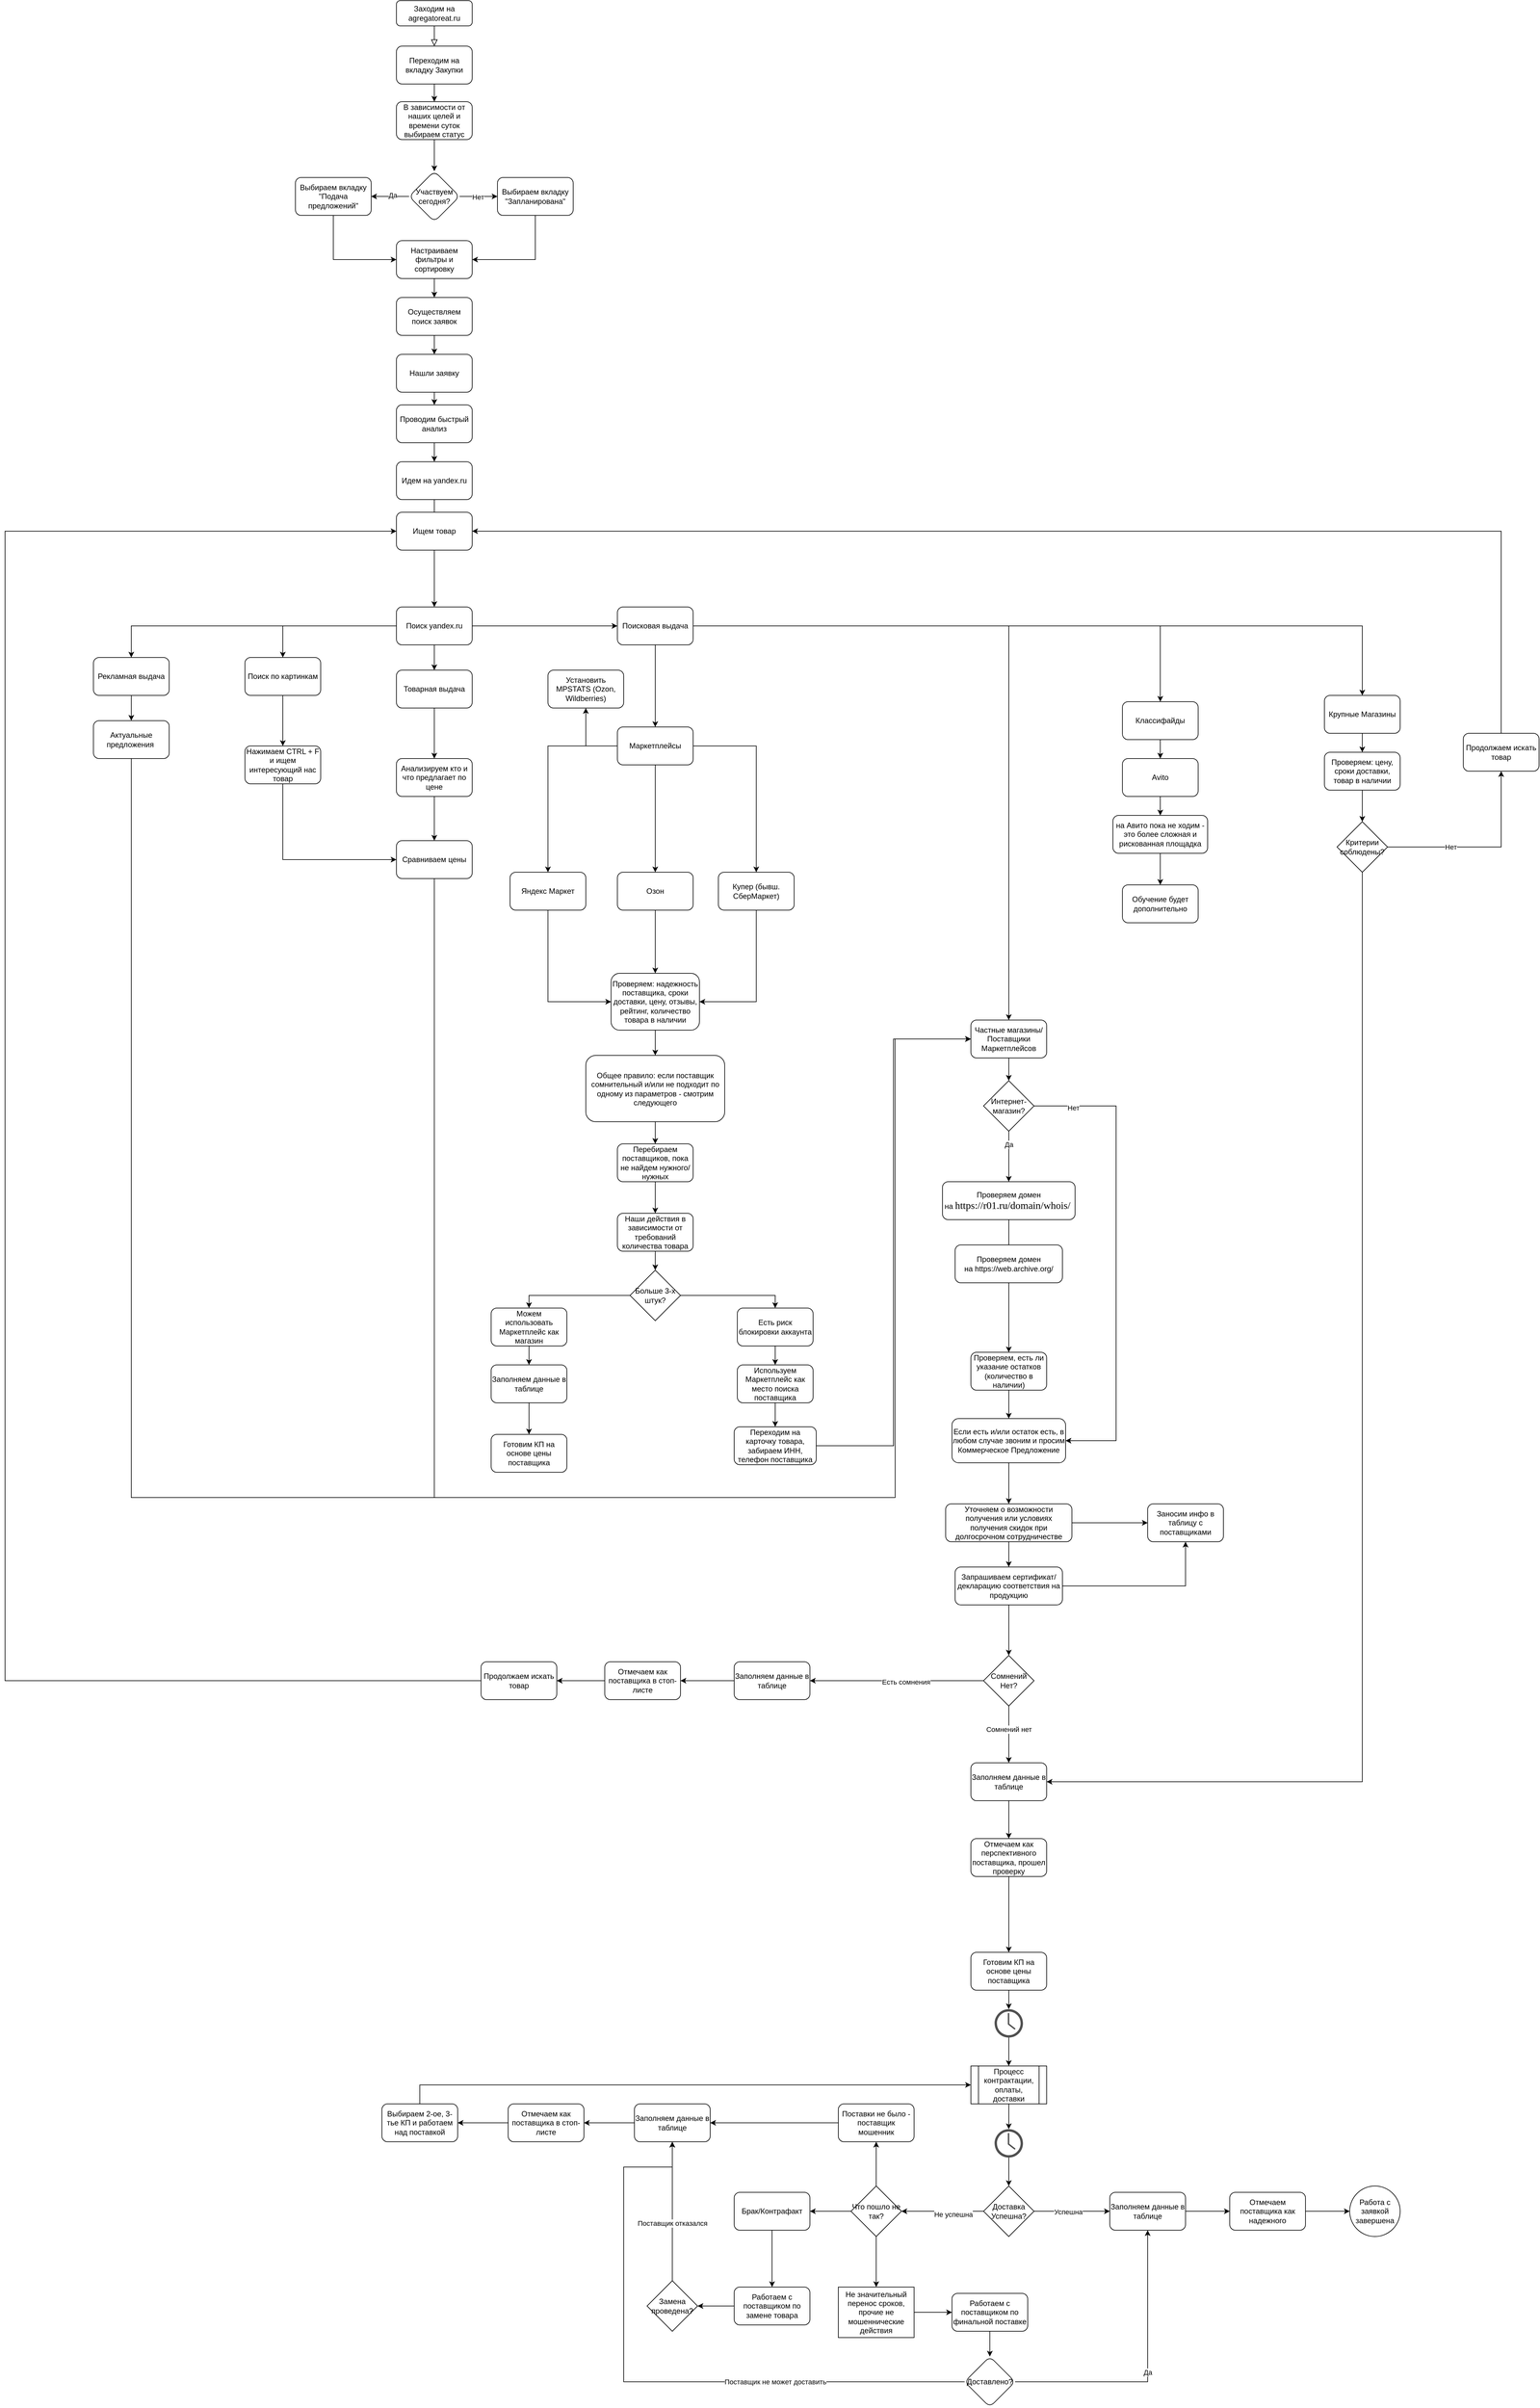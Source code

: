 <mxfile version="24.7.1" type="github">
  <diagram id="C5RBs43oDa-KdzZeNtuy" name="Page-1">
    <mxGraphModel dx="2739" dy="995" grid="1" gridSize="10" guides="1" tooltips="1" connect="1" arrows="1" fold="1" page="1" pageScale="1" pageWidth="827" pageHeight="1169" math="0" shadow="0">
      <root>
        <mxCell id="WIyWlLk6GJQsqaUBKTNV-0" />
        <mxCell id="WIyWlLk6GJQsqaUBKTNV-1" parent="WIyWlLk6GJQsqaUBKTNV-0" />
        <mxCell id="WIyWlLk6GJQsqaUBKTNV-2" value="" style="rounded=0;html=1;jettySize=auto;orthogonalLoop=1;fontSize=11;endArrow=block;endFill=0;endSize=8;strokeWidth=1;shadow=0;labelBackgroundColor=none;edgeStyle=orthogonalEdgeStyle;entryX=0.5;entryY=0;entryDx=0;entryDy=0;" parent="WIyWlLk6GJQsqaUBKTNV-1" source="WIyWlLk6GJQsqaUBKTNV-3" target="reIwMXs1i3LLJAU8mJ2P-0" edge="1">
          <mxGeometry relative="1" as="geometry" />
        </mxCell>
        <mxCell id="WIyWlLk6GJQsqaUBKTNV-3" value="Заходим на agregatoreat.ru" style="rounded=1;whiteSpace=wrap;html=1;fontSize=12;glass=0;strokeWidth=1;shadow=0;" parent="WIyWlLk6GJQsqaUBKTNV-1" vertex="1">
          <mxGeometry x="160" y="80" width="120" height="40" as="geometry" />
        </mxCell>
        <mxCell id="reIwMXs1i3LLJAU8mJ2P-2" value="" style="edgeStyle=orthogonalEdgeStyle;rounded=0;orthogonalLoop=1;jettySize=auto;html=1;" parent="WIyWlLk6GJQsqaUBKTNV-1" source="reIwMXs1i3LLJAU8mJ2P-0" target="reIwMXs1i3LLJAU8mJ2P-1" edge="1">
          <mxGeometry relative="1" as="geometry" />
        </mxCell>
        <mxCell id="reIwMXs1i3LLJAU8mJ2P-0" value="Переходим на вкладку Закупки" style="rounded=1;whiteSpace=wrap;html=1;" parent="WIyWlLk6GJQsqaUBKTNV-1" vertex="1">
          <mxGeometry x="160" y="152" width="120" height="60" as="geometry" />
        </mxCell>
        <mxCell id="reIwMXs1i3LLJAU8mJ2P-4" value="" style="edgeStyle=orthogonalEdgeStyle;rounded=0;orthogonalLoop=1;jettySize=auto;html=1;" parent="WIyWlLk6GJQsqaUBKTNV-1" source="reIwMXs1i3LLJAU8mJ2P-1" target="reIwMXs1i3LLJAU8mJ2P-3" edge="1">
          <mxGeometry relative="1" as="geometry" />
        </mxCell>
        <mxCell id="reIwMXs1i3LLJAU8mJ2P-1" value="В зависимости от наших целей и времени суток выбираем статус" style="whiteSpace=wrap;html=1;rounded=1;" parent="WIyWlLk6GJQsqaUBKTNV-1" vertex="1">
          <mxGeometry x="160" y="240" width="120" height="60" as="geometry" />
        </mxCell>
        <mxCell id="reIwMXs1i3LLJAU8mJ2P-6" value="" style="edgeStyle=orthogonalEdgeStyle;rounded=0;orthogonalLoop=1;jettySize=auto;html=1;" parent="WIyWlLk6GJQsqaUBKTNV-1" source="reIwMXs1i3LLJAU8mJ2P-3" target="reIwMXs1i3LLJAU8mJ2P-5" edge="1">
          <mxGeometry relative="1" as="geometry" />
        </mxCell>
        <mxCell id="reIwMXs1i3LLJAU8mJ2P-7" value="Да" style="edgeLabel;html=1;align=center;verticalAlign=middle;resizable=0;points=[];" parent="reIwMXs1i3LLJAU8mJ2P-6" vertex="1" connectable="0">
          <mxGeometry x="-0.133" y="-2" relative="1" as="geometry">
            <mxPoint as="offset" />
          </mxGeometry>
        </mxCell>
        <mxCell id="reIwMXs1i3LLJAU8mJ2P-9" value="" style="edgeStyle=orthogonalEdgeStyle;rounded=0;orthogonalLoop=1;jettySize=auto;html=1;" parent="WIyWlLk6GJQsqaUBKTNV-1" source="reIwMXs1i3LLJAU8mJ2P-3" target="reIwMXs1i3LLJAU8mJ2P-8" edge="1">
          <mxGeometry relative="1" as="geometry" />
        </mxCell>
        <mxCell id="reIwMXs1i3LLJAU8mJ2P-10" value="Нет" style="edgeLabel;html=1;align=center;verticalAlign=middle;resizable=0;points=[];" parent="reIwMXs1i3LLJAU8mJ2P-9" vertex="1" connectable="0">
          <mxGeometry x="-0.033" y="-1" relative="1" as="geometry">
            <mxPoint as="offset" />
          </mxGeometry>
        </mxCell>
        <mxCell id="reIwMXs1i3LLJAU8mJ2P-3" value="Участвуем сегодня?" style="rhombus;whiteSpace=wrap;html=1;rounded=1;" parent="WIyWlLk6GJQsqaUBKTNV-1" vertex="1">
          <mxGeometry x="180" y="350" width="80" height="80" as="geometry" />
        </mxCell>
        <mxCell id="reIwMXs1i3LLJAU8mJ2P-12" value="" style="edgeStyle=orthogonalEdgeStyle;rounded=0;orthogonalLoop=1;jettySize=auto;html=1;entryX=0;entryY=0.5;entryDx=0;entryDy=0;exitX=0.5;exitY=1;exitDx=0;exitDy=0;" parent="WIyWlLk6GJQsqaUBKTNV-1" source="reIwMXs1i3LLJAU8mJ2P-5" target="reIwMXs1i3LLJAU8mJ2P-11" edge="1">
          <mxGeometry relative="1" as="geometry" />
        </mxCell>
        <mxCell id="reIwMXs1i3LLJAU8mJ2P-5" value="Выбираем вкладку &quot;Подача предложений&quot;" style="whiteSpace=wrap;html=1;rounded=1;" parent="WIyWlLk6GJQsqaUBKTNV-1" vertex="1">
          <mxGeometry y="360" width="120" height="60" as="geometry" />
        </mxCell>
        <mxCell id="reIwMXs1i3LLJAU8mJ2P-13" style="edgeStyle=orthogonalEdgeStyle;rounded=0;orthogonalLoop=1;jettySize=auto;html=1;entryX=1;entryY=0.5;entryDx=0;entryDy=0;exitX=0.5;exitY=1;exitDx=0;exitDy=0;" parent="WIyWlLk6GJQsqaUBKTNV-1" source="reIwMXs1i3LLJAU8mJ2P-8" target="reIwMXs1i3LLJAU8mJ2P-11" edge="1">
          <mxGeometry relative="1" as="geometry" />
        </mxCell>
        <mxCell id="reIwMXs1i3LLJAU8mJ2P-8" value="Выбираем вкладку &quot;Запланирована&quot;" style="whiteSpace=wrap;html=1;rounded=1;" parent="WIyWlLk6GJQsqaUBKTNV-1" vertex="1">
          <mxGeometry x="320" y="360" width="120" height="60" as="geometry" />
        </mxCell>
        <mxCell id="reIwMXs1i3LLJAU8mJ2P-15" value="" style="edgeStyle=orthogonalEdgeStyle;rounded=0;orthogonalLoop=1;jettySize=auto;html=1;" parent="WIyWlLk6GJQsqaUBKTNV-1" source="reIwMXs1i3LLJAU8mJ2P-11" target="reIwMXs1i3LLJAU8mJ2P-14" edge="1">
          <mxGeometry relative="1" as="geometry" />
        </mxCell>
        <mxCell id="reIwMXs1i3LLJAU8mJ2P-11" value="Настраиваем фильтры и сортировку" style="whiteSpace=wrap;html=1;rounded=1;" parent="WIyWlLk6GJQsqaUBKTNV-1" vertex="1">
          <mxGeometry x="160" y="460" width="120" height="60" as="geometry" />
        </mxCell>
        <mxCell id="reIwMXs1i3LLJAU8mJ2P-17" value="" style="edgeStyle=orthogonalEdgeStyle;rounded=0;orthogonalLoop=1;jettySize=auto;html=1;" parent="WIyWlLk6GJQsqaUBKTNV-1" source="reIwMXs1i3LLJAU8mJ2P-14" target="reIwMXs1i3LLJAU8mJ2P-16" edge="1">
          <mxGeometry relative="1" as="geometry" />
        </mxCell>
        <mxCell id="reIwMXs1i3LLJAU8mJ2P-14" value="Осуществляем поиск заявок" style="whiteSpace=wrap;html=1;rounded=1;" parent="WIyWlLk6GJQsqaUBKTNV-1" vertex="1">
          <mxGeometry x="160" y="550" width="120" height="60" as="geometry" />
        </mxCell>
        <mxCell id="reIwMXs1i3LLJAU8mJ2P-19" value="" style="edgeStyle=orthogonalEdgeStyle;rounded=0;orthogonalLoop=1;jettySize=auto;html=1;" parent="WIyWlLk6GJQsqaUBKTNV-1" source="reIwMXs1i3LLJAU8mJ2P-16" target="reIwMXs1i3LLJAU8mJ2P-18" edge="1">
          <mxGeometry relative="1" as="geometry" />
        </mxCell>
        <mxCell id="reIwMXs1i3LLJAU8mJ2P-16" value="Нашли заявку" style="whiteSpace=wrap;html=1;rounded=1;" parent="WIyWlLk6GJQsqaUBKTNV-1" vertex="1">
          <mxGeometry x="160" y="640" width="120" height="60" as="geometry" />
        </mxCell>
        <mxCell id="reIwMXs1i3LLJAU8mJ2P-21" value="" style="edgeStyle=orthogonalEdgeStyle;rounded=0;orthogonalLoop=1;jettySize=auto;html=1;" parent="WIyWlLk6GJQsqaUBKTNV-1" source="reIwMXs1i3LLJAU8mJ2P-34" target="reIwMXs1i3LLJAU8mJ2P-20" edge="1">
          <mxGeometry relative="1" as="geometry" />
        </mxCell>
        <mxCell id="reIwMXs1i3LLJAU8mJ2P-18" value="Проводим быстрый анализ" style="whiteSpace=wrap;html=1;rounded=1;" parent="WIyWlLk6GJQsqaUBKTNV-1" vertex="1">
          <mxGeometry x="160" y="720" width="120" height="60" as="geometry" />
        </mxCell>
        <mxCell id="reIwMXs1i3LLJAU8mJ2P-23" value="" style="edgeStyle=orthogonalEdgeStyle;rounded=0;orthogonalLoop=1;jettySize=auto;html=1;" parent="WIyWlLk6GJQsqaUBKTNV-1" source="reIwMXs1i3LLJAU8mJ2P-20" target="reIwMXs1i3LLJAU8mJ2P-22" edge="1">
          <mxGeometry relative="1" as="geometry" />
        </mxCell>
        <mxCell id="reIwMXs1i3LLJAU8mJ2P-25" value="" style="edgeStyle=orthogonalEdgeStyle;rounded=0;orthogonalLoop=1;jettySize=auto;html=1;" parent="WIyWlLk6GJQsqaUBKTNV-1" source="reIwMXs1i3LLJAU8mJ2P-20" target="reIwMXs1i3LLJAU8mJ2P-24" edge="1">
          <mxGeometry relative="1" as="geometry" />
        </mxCell>
        <mxCell id="reIwMXs1i3LLJAU8mJ2P-31" value="" style="edgeStyle=orthogonalEdgeStyle;rounded=0;orthogonalLoop=1;jettySize=auto;html=1;" parent="WIyWlLk6GJQsqaUBKTNV-1" source="reIwMXs1i3LLJAU8mJ2P-20" target="reIwMXs1i3LLJAU8mJ2P-30" edge="1">
          <mxGeometry relative="1" as="geometry" />
        </mxCell>
        <mxCell id="1kPbI1ZnsVa3C7Rc6pqd-4" value="" style="edgeStyle=orthogonalEdgeStyle;rounded=0;orthogonalLoop=1;jettySize=auto;html=1;" edge="1" parent="WIyWlLk6GJQsqaUBKTNV-1" source="reIwMXs1i3LLJAU8mJ2P-20" target="1kPbI1ZnsVa3C7Rc6pqd-3">
          <mxGeometry relative="1" as="geometry" />
        </mxCell>
        <mxCell id="reIwMXs1i3LLJAU8mJ2P-20" value="Поиск yandex.ru" style="whiteSpace=wrap;html=1;rounded=1;" parent="WIyWlLk6GJQsqaUBKTNV-1" vertex="1">
          <mxGeometry x="160" y="1040" width="120" height="60" as="geometry" />
        </mxCell>
        <mxCell id="reIwMXs1i3LLJAU8mJ2P-33" value="" style="edgeStyle=orthogonalEdgeStyle;rounded=0;orthogonalLoop=1;jettySize=auto;html=1;" parent="WIyWlLk6GJQsqaUBKTNV-1" source="reIwMXs1i3LLJAU8mJ2P-22" target="reIwMXs1i3LLJAU8mJ2P-32" edge="1">
          <mxGeometry relative="1" as="geometry" />
        </mxCell>
        <mxCell id="reIwMXs1i3LLJAU8mJ2P-22" value="Рекламная выдача" style="whiteSpace=wrap;html=1;rounded=1;" parent="WIyWlLk6GJQsqaUBKTNV-1" vertex="1">
          <mxGeometry x="-320" y="1120" width="120" height="60" as="geometry" />
        </mxCell>
        <mxCell id="reIwMXs1i3LLJAU8mJ2P-27" value="" style="edgeStyle=orthogonalEdgeStyle;rounded=0;orthogonalLoop=1;jettySize=auto;html=1;" parent="WIyWlLk6GJQsqaUBKTNV-1" source="reIwMXs1i3LLJAU8mJ2P-24" target="reIwMXs1i3LLJAU8mJ2P-26" edge="1">
          <mxGeometry relative="1" as="geometry" />
        </mxCell>
        <mxCell id="reIwMXs1i3LLJAU8mJ2P-29" value="" style="edgeStyle=orthogonalEdgeStyle;rounded=0;orthogonalLoop=1;jettySize=auto;html=1;" parent="WIyWlLk6GJQsqaUBKTNV-1" source="reIwMXs1i3LLJAU8mJ2P-24" target="reIwMXs1i3LLJAU8mJ2P-28" edge="1">
          <mxGeometry relative="1" as="geometry" />
        </mxCell>
        <mxCell id="reIwMXs1i3LLJAU8mJ2P-53" value="" style="edgeStyle=orthogonalEdgeStyle;rounded=0;orthogonalLoop=1;jettySize=auto;html=1;" parent="WIyWlLk6GJQsqaUBKTNV-1" source="reIwMXs1i3LLJAU8mJ2P-24" target="reIwMXs1i3LLJAU8mJ2P-52" edge="1">
          <mxGeometry relative="1" as="geometry" />
        </mxCell>
        <mxCell id="reIwMXs1i3LLJAU8mJ2P-65" value="" style="edgeStyle=orthogonalEdgeStyle;rounded=0;orthogonalLoop=1;jettySize=auto;html=1;" parent="WIyWlLk6GJQsqaUBKTNV-1" source="reIwMXs1i3LLJAU8mJ2P-24" target="reIwMXs1i3LLJAU8mJ2P-64" edge="1">
          <mxGeometry relative="1" as="geometry" />
        </mxCell>
        <mxCell id="reIwMXs1i3LLJAU8mJ2P-24" value="Поисковая выдача" style="whiteSpace=wrap;html=1;rounded=1;" parent="WIyWlLk6GJQsqaUBKTNV-1" vertex="1">
          <mxGeometry x="510" y="1040" width="120" height="60" as="geometry" />
        </mxCell>
        <mxCell id="reIwMXs1i3LLJAU8mJ2P-42" value="" style="edgeStyle=orthogonalEdgeStyle;rounded=0;orthogonalLoop=1;jettySize=auto;html=1;exitX=0;exitY=0.5;exitDx=0;exitDy=0;" parent="WIyWlLk6GJQsqaUBKTNV-1" source="reIwMXs1i3LLJAU8mJ2P-26" target="reIwMXs1i3LLJAU8mJ2P-40" edge="1">
          <mxGeometry relative="1" as="geometry" />
        </mxCell>
        <mxCell id="reIwMXs1i3LLJAU8mJ2P-47" value="" style="edgeStyle=orthogonalEdgeStyle;rounded=0;orthogonalLoop=1;jettySize=auto;html=1;entryX=0.5;entryY=0;entryDx=0;entryDy=0;" parent="WIyWlLk6GJQsqaUBKTNV-1" source="reIwMXs1i3LLJAU8mJ2P-26" target="reIwMXs1i3LLJAU8mJ2P-45" edge="1">
          <mxGeometry relative="1" as="geometry">
            <mxPoint x="430" y="1550" as="targetPoint" />
          </mxGeometry>
        </mxCell>
        <mxCell id="reIwMXs1i3LLJAU8mJ2P-49" value="" style="edgeStyle=orthogonalEdgeStyle;rounded=0;orthogonalLoop=1;jettySize=auto;html=1;" parent="WIyWlLk6GJQsqaUBKTNV-1" source="reIwMXs1i3LLJAU8mJ2P-26" target="reIwMXs1i3LLJAU8mJ2P-48" edge="1">
          <mxGeometry relative="1" as="geometry" />
        </mxCell>
        <mxCell id="reIwMXs1i3LLJAU8mJ2P-51" value="" style="edgeStyle=orthogonalEdgeStyle;rounded=0;orthogonalLoop=1;jettySize=auto;html=1;" parent="WIyWlLk6GJQsqaUBKTNV-1" source="reIwMXs1i3LLJAU8mJ2P-26" target="reIwMXs1i3LLJAU8mJ2P-50" edge="1">
          <mxGeometry relative="1" as="geometry" />
        </mxCell>
        <mxCell id="reIwMXs1i3LLJAU8mJ2P-26" value="Маркетплейсы" style="whiteSpace=wrap;html=1;rounded=1;" parent="WIyWlLk6GJQsqaUBKTNV-1" vertex="1">
          <mxGeometry x="510" y="1230" width="120" height="60" as="geometry" />
        </mxCell>
        <mxCell id="reIwMXs1i3LLJAU8mJ2P-44" value="" style="edgeStyle=orthogonalEdgeStyle;rounded=0;orthogonalLoop=1;jettySize=auto;html=1;" parent="WIyWlLk6GJQsqaUBKTNV-1" source="1kPbI1ZnsVa3C7Rc6pqd-20" target="reIwMXs1i3LLJAU8mJ2P-43" edge="1">
          <mxGeometry relative="1" as="geometry" />
        </mxCell>
        <mxCell id="reIwMXs1i3LLJAU8mJ2P-28" value="Частные магазины/Поставщики Маркетплейсов" style="whiteSpace=wrap;html=1;rounded=1;" parent="WIyWlLk6GJQsqaUBKTNV-1" vertex="1">
          <mxGeometry x="1070" y="1694" width="120" height="60" as="geometry" />
        </mxCell>
        <mxCell id="reIwMXs1i3LLJAU8mJ2P-38" value="" style="edgeStyle=orthogonalEdgeStyle;rounded=0;orthogonalLoop=1;jettySize=auto;html=1;" parent="WIyWlLk6GJQsqaUBKTNV-1" source="reIwMXs1i3LLJAU8mJ2P-30" target="reIwMXs1i3LLJAU8mJ2P-37" edge="1">
          <mxGeometry relative="1" as="geometry" />
        </mxCell>
        <mxCell id="reIwMXs1i3LLJAU8mJ2P-30" value="Товарная выдача" style="whiteSpace=wrap;html=1;rounded=1;" parent="WIyWlLk6GJQsqaUBKTNV-1" vertex="1">
          <mxGeometry x="160" y="1140" width="120" height="60" as="geometry" />
        </mxCell>
        <mxCell id="1kPbI1ZnsVa3C7Rc6pqd-13" style="edgeStyle=orthogonalEdgeStyle;rounded=0;orthogonalLoop=1;jettySize=auto;html=1;entryX=0;entryY=0.5;entryDx=0;entryDy=0;exitX=0.5;exitY=1;exitDx=0;exitDy=0;" edge="1" parent="WIyWlLk6GJQsqaUBKTNV-1" source="reIwMXs1i3LLJAU8mJ2P-32" target="reIwMXs1i3LLJAU8mJ2P-28">
          <mxGeometry relative="1" as="geometry">
            <mxPoint x="-210" y="2380.0" as="targetPoint" />
            <Array as="points">
              <mxPoint x="-260" y="2450" />
              <mxPoint x="950" y="2450" />
              <mxPoint x="950" y="1724" />
            </Array>
          </mxGeometry>
        </mxCell>
        <mxCell id="reIwMXs1i3LLJAU8mJ2P-32" value="Актуальные предложения&amp;nbsp;" style="whiteSpace=wrap;html=1;rounded=1;" parent="WIyWlLk6GJQsqaUBKTNV-1" vertex="1">
          <mxGeometry x="-320" y="1220" width="120" height="60" as="geometry" />
        </mxCell>
        <mxCell id="reIwMXs1i3LLJAU8mJ2P-35" value="" style="edgeStyle=orthogonalEdgeStyle;rounded=0;orthogonalLoop=1;jettySize=auto;html=1;" parent="WIyWlLk6GJQsqaUBKTNV-1" source="reIwMXs1i3LLJAU8mJ2P-18" target="reIwMXs1i3LLJAU8mJ2P-34" edge="1">
          <mxGeometry relative="1" as="geometry">
            <mxPoint x="220" y="780" as="sourcePoint" />
            <mxPoint x="220" y="1040" as="targetPoint" />
          </mxGeometry>
        </mxCell>
        <mxCell id="reIwMXs1i3LLJAU8mJ2P-34" value="Идем на yandex.ru" style="rounded=1;whiteSpace=wrap;html=1;" parent="WIyWlLk6GJQsqaUBKTNV-1" vertex="1">
          <mxGeometry x="160" y="810" width="120" height="60" as="geometry" />
        </mxCell>
        <mxCell id="1kPbI1ZnsVa3C7Rc6pqd-5" style="edgeStyle=orthogonalEdgeStyle;rounded=0;orthogonalLoop=1;jettySize=auto;html=1;" edge="1" parent="WIyWlLk6GJQsqaUBKTNV-1" source="reIwMXs1i3LLJAU8mJ2P-37" target="reIwMXs1i3LLJAU8mJ2P-39">
          <mxGeometry relative="1" as="geometry" />
        </mxCell>
        <mxCell id="reIwMXs1i3LLJAU8mJ2P-37" value="Анализируем кто и что предлагает по цене" style="whiteSpace=wrap;html=1;rounded=1;" parent="WIyWlLk6GJQsqaUBKTNV-1" vertex="1">
          <mxGeometry x="160" y="1280" width="120" height="60" as="geometry" />
        </mxCell>
        <mxCell id="1kPbI1ZnsVa3C7Rc6pqd-33" style="edgeStyle=orthogonalEdgeStyle;rounded=0;orthogonalLoop=1;jettySize=auto;html=1;entryX=0;entryY=0.5;entryDx=0;entryDy=0;exitX=0.5;exitY=1;exitDx=0;exitDy=0;" edge="1" parent="WIyWlLk6GJQsqaUBKTNV-1" source="reIwMXs1i3LLJAU8mJ2P-39" target="reIwMXs1i3LLJAU8mJ2P-28">
          <mxGeometry relative="1" as="geometry">
            <Array as="points">
              <mxPoint x="220" y="2450" />
              <mxPoint x="950" y="2450" />
              <mxPoint x="950" y="1724" />
            </Array>
          </mxGeometry>
        </mxCell>
        <mxCell id="reIwMXs1i3LLJAU8mJ2P-39" value="Сравниваем цены" style="rounded=1;whiteSpace=wrap;html=1;" parent="WIyWlLk6GJQsqaUBKTNV-1" vertex="1">
          <mxGeometry x="160" y="1410" width="120" height="60" as="geometry" />
        </mxCell>
        <mxCell id="reIwMXs1i3LLJAU8mJ2P-40" value="Установить MPSTATS (Ozon, Wildberries)" style="rounded=1;whiteSpace=wrap;html=1;" parent="WIyWlLk6GJQsqaUBKTNV-1" vertex="1">
          <mxGeometry x="400" y="1140" width="120" height="60" as="geometry" />
        </mxCell>
        <mxCell id="reIwMXs1i3LLJAU8mJ2P-61" value="" style="edgeStyle=orthogonalEdgeStyle;rounded=0;orthogonalLoop=1;jettySize=auto;html=1;" parent="WIyWlLk6GJQsqaUBKTNV-1" source="reIwMXs1i3LLJAU8mJ2P-43" target="reIwMXs1i3LLJAU8mJ2P-60" edge="1">
          <mxGeometry relative="1" as="geometry" />
        </mxCell>
        <mxCell id="reIwMXs1i3LLJAU8mJ2P-43" value="Проверяем, есть ли указание остатков (количество в наличии)" style="whiteSpace=wrap;html=1;rounded=1;" parent="WIyWlLk6GJQsqaUBKTNV-1" vertex="1">
          <mxGeometry x="1070" y="2220" width="120" height="60" as="geometry" />
        </mxCell>
        <mxCell id="reIwMXs1i3LLJAU8mJ2P-55" style="edgeStyle=orthogonalEdgeStyle;rounded=0;orthogonalLoop=1;jettySize=auto;html=1;entryX=0;entryY=0.5;entryDx=0;entryDy=0;exitX=0.5;exitY=1;exitDx=0;exitDy=0;" parent="WIyWlLk6GJQsqaUBKTNV-1" source="reIwMXs1i3LLJAU8mJ2P-45" target="reIwMXs1i3LLJAU8mJ2P-54" edge="1">
          <mxGeometry relative="1" as="geometry" />
        </mxCell>
        <mxCell id="reIwMXs1i3LLJAU8mJ2P-45" value="Яндекс Маркет" style="whiteSpace=wrap;html=1;rounded=1;" parent="WIyWlLk6GJQsqaUBKTNV-1" vertex="1">
          <mxGeometry x="340" y="1460" width="120" height="60" as="geometry" />
        </mxCell>
        <mxCell id="reIwMXs1i3LLJAU8mJ2P-57" style="edgeStyle=orthogonalEdgeStyle;rounded=0;orthogonalLoop=1;jettySize=auto;html=1;entryX=1;entryY=0.5;entryDx=0;entryDy=0;exitX=0.5;exitY=1;exitDx=0;exitDy=0;" parent="WIyWlLk6GJQsqaUBKTNV-1" source="reIwMXs1i3LLJAU8mJ2P-48" target="reIwMXs1i3LLJAU8mJ2P-54" edge="1">
          <mxGeometry relative="1" as="geometry" />
        </mxCell>
        <mxCell id="reIwMXs1i3LLJAU8mJ2P-48" value="Купер (бывш. СберМаркет)" style="whiteSpace=wrap;html=1;rounded=1;" parent="WIyWlLk6GJQsqaUBKTNV-1" vertex="1">
          <mxGeometry x="670" y="1460" width="120" height="60" as="geometry" />
        </mxCell>
        <mxCell id="reIwMXs1i3LLJAU8mJ2P-56" style="edgeStyle=orthogonalEdgeStyle;rounded=0;orthogonalLoop=1;jettySize=auto;html=1;entryX=0.5;entryY=0;entryDx=0;entryDy=0;" parent="WIyWlLk6GJQsqaUBKTNV-1" source="reIwMXs1i3LLJAU8mJ2P-50" target="reIwMXs1i3LLJAU8mJ2P-54" edge="1">
          <mxGeometry relative="1" as="geometry" />
        </mxCell>
        <mxCell id="reIwMXs1i3LLJAU8mJ2P-50" value="Озон" style="whiteSpace=wrap;html=1;rounded=1;" parent="WIyWlLk6GJQsqaUBKTNV-1" vertex="1">
          <mxGeometry x="510" y="1460" width="120" height="60" as="geometry" />
        </mxCell>
        <mxCell id="reIwMXs1i3LLJAU8mJ2P-87" value="" style="edgeStyle=orthogonalEdgeStyle;rounded=0;orthogonalLoop=1;jettySize=auto;html=1;" parent="WIyWlLk6GJQsqaUBKTNV-1" source="reIwMXs1i3LLJAU8mJ2P-52" target="reIwMXs1i3LLJAU8mJ2P-86" edge="1">
          <mxGeometry relative="1" as="geometry" />
        </mxCell>
        <mxCell id="reIwMXs1i3LLJAU8mJ2P-52" value="Крупные Магазины" style="whiteSpace=wrap;html=1;rounded=1;" parent="WIyWlLk6GJQsqaUBKTNV-1" vertex="1">
          <mxGeometry x="1630" y="1180" width="120" height="60" as="geometry" />
        </mxCell>
        <mxCell id="reIwMXs1i3LLJAU8mJ2P-59" value="" style="edgeStyle=orthogonalEdgeStyle;rounded=0;orthogonalLoop=1;jettySize=auto;html=1;" parent="WIyWlLk6GJQsqaUBKTNV-1" source="reIwMXs1i3LLJAU8mJ2P-54" target="reIwMXs1i3LLJAU8mJ2P-58" edge="1">
          <mxGeometry relative="1" as="geometry" />
        </mxCell>
        <mxCell id="reIwMXs1i3LLJAU8mJ2P-54" value="Проверяем: надежность поставщика, сроки доставки, цену, отзывы, рейтинг, количество товара в наличии" style="rounded=1;whiteSpace=wrap;html=1;" parent="WIyWlLk6GJQsqaUBKTNV-1" vertex="1">
          <mxGeometry x="500" y="1620" width="140" height="90" as="geometry" />
        </mxCell>
        <mxCell id="reIwMXs1i3LLJAU8mJ2P-73" value="" style="edgeStyle=orthogonalEdgeStyle;rounded=0;orthogonalLoop=1;jettySize=auto;html=1;" parent="WIyWlLk6GJQsqaUBKTNV-1" source="1kPbI1ZnsVa3C7Rc6pqd-8" target="reIwMXs1i3LLJAU8mJ2P-72" edge="1">
          <mxGeometry relative="1" as="geometry" />
        </mxCell>
        <mxCell id="reIwMXs1i3LLJAU8mJ2P-58" value="Общее правило: если поставщик сомнительный и/или не подходит по одному из параметров - смотрим следующего" style="whiteSpace=wrap;html=1;rounded=1;" parent="WIyWlLk6GJQsqaUBKTNV-1" vertex="1">
          <mxGeometry x="460" y="1750" width="220" height="105" as="geometry" />
        </mxCell>
        <mxCell id="reIwMXs1i3LLJAU8mJ2P-63" value="" style="edgeStyle=orthogonalEdgeStyle;rounded=0;orthogonalLoop=1;jettySize=auto;html=1;" parent="WIyWlLk6GJQsqaUBKTNV-1" source="reIwMXs1i3LLJAU8mJ2P-60" target="reIwMXs1i3LLJAU8mJ2P-62" edge="1">
          <mxGeometry relative="1" as="geometry" />
        </mxCell>
        <mxCell id="reIwMXs1i3LLJAU8mJ2P-60" value="Если есть и/или остаток есть, в любом случае звоним и просим Коммерческое Предложение" style="whiteSpace=wrap;html=1;rounded=1;" parent="WIyWlLk6GJQsqaUBKTNV-1" vertex="1">
          <mxGeometry x="1040" y="2325" width="180" height="70" as="geometry" />
        </mxCell>
        <mxCell id="1kPbI1ZnsVa3C7Rc6pqd-15" value="" style="edgeStyle=orthogonalEdgeStyle;rounded=0;orthogonalLoop=1;jettySize=auto;html=1;entryX=0.5;entryY=0;entryDx=0;entryDy=0;" edge="1" parent="WIyWlLk6GJQsqaUBKTNV-1" source="1kPbI1ZnsVa3C7Rc6pqd-41" target="1kPbI1ZnsVa3C7Rc6pqd-62">
          <mxGeometry relative="1" as="geometry" />
        </mxCell>
        <mxCell id="1kPbI1ZnsVa3C7Rc6pqd-26" value="" style="edgeStyle=orthogonalEdgeStyle;rounded=0;orthogonalLoop=1;jettySize=auto;html=1;" edge="1" parent="WIyWlLk6GJQsqaUBKTNV-1" source="reIwMXs1i3LLJAU8mJ2P-62" target="1kPbI1ZnsVa3C7Rc6pqd-25">
          <mxGeometry relative="1" as="geometry" />
        </mxCell>
        <mxCell id="reIwMXs1i3LLJAU8mJ2P-62" value="&lt;br&gt;&lt;span style=&quot;color: rgb(0, 0, 0); font-family: Helvetica; font-size: 12px; font-style: normal; font-variant-ligatures: normal; font-variant-caps: normal; font-weight: 400; letter-spacing: normal; orphans: 2; text-align: center; text-indent: 0px; text-transform: none; widows: 2; word-spacing: 0px; -webkit-text-stroke-width: 0px; white-space: normal; background-color: rgb(251, 251, 251); text-decoration-thickness: initial; text-decoration-style: initial; text-decoration-color: initial; display: inline !important; float: none;&quot;&gt;Уточняем о возможности получения или условиях получения скидок при долгосрочном сотрудничестве&lt;/span&gt;&lt;div&gt;&lt;br&gt;&lt;/div&gt;" style="whiteSpace=wrap;html=1;rounded=1;" parent="WIyWlLk6GJQsqaUBKTNV-1" vertex="1">
          <mxGeometry x="1030" y="2460" width="200" height="60" as="geometry" />
        </mxCell>
        <mxCell id="reIwMXs1i3LLJAU8mJ2P-67" value="" style="edgeStyle=orthogonalEdgeStyle;rounded=0;orthogonalLoop=1;jettySize=auto;html=1;" parent="WIyWlLk6GJQsqaUBKTNV-1" source="reIwMXs1i3LLJAU8mJ2P-64" target="reIwMXs1i3LLJAU8mJ2P-66" edge="1">
          <mxGeometry relative="1" as="geometry" />
        </mxCell>
        <mxCell id="reIwMXs1i3LLJAU8mJ2P-64" value="Классифайды" style="whiteSpace=wrap;html=1;rounded=1;" parent="WIyWlLk6GJQsqaUBKTNV-1" vertex="1">
          <mxGeometry x="1310" y="1190" width="120" height="60" as="geometry" />
        </mxCell>
        <mxCell id="reIwMXs1i3LLJAU8mJ2P-69" value="" style="edgeStyle=orthogonalEdgeStyle;rounded=0;orthogonalLoop=1;jettySize=auto;html=1;entryX=0.5;entryY=0;entryDx=0;entryDy=0;" parent="WIyWlLk6GJQsqaUBKTNV-1" source="reIwMXs1i3LLJAU8mJ2P-66" target="reIwMXs1i3LLJAU8mJ2P-68" edge="1">
          <mxGeometry relative="1" as="geometry">
            <mxPoint x="1370" y="1380" as="targetPoint" />
          </mxGeometry>
        </mxCell>
        <mxCell id="reIwMXs1i3LLJAU8mJ2P-66" value="Avito" style="whiteSpace=wrap;html=1;rounded=1;" parent="WIyWlLk6GJQsqaUBKTNV-1" vertex="1">
          <mxGeometry x="1310" y="1280" width="120" height="60" as="geometry" />
        </mxCell>
        <mxCell id="1kPbI1ZnsVa3C7Rc6pqd-1" value="" style="edgeStyle=orthogonalEdgeStyle;rounded=0;orthogonalLoop=1;jettySize=auto;html=1;exitX=0.5;exitY=1;exitDx=0;exitDy=0;" edge="1" parent="WIyWlLk6GJQsqaUBKTNV-1" source="reIwMXs1i3LLJAU8mJ2P-68" target="1kPbI1ZnsVa3C7Rc6pqd-0">
          <mxGeometry relative="1" as="geometry">
            <mxPoint x="1370" y="1440" as="sourcePoint" />
          </mxGeometry>
        </mxCell>
        <mxCell id="reIwMXs1i3LLJAU8mJ2P-68" value="на Авито пока не ходим - это более сложная и рискованная площадка" style="whiteSpace=wrap;html=1;rounded=1;" parent="WIyWlLk6GJQsqaUBKTNV-1" vertex="1">
          <mxGeometry x="1295" y="1370" width="150" height="60" as="geometry" />
        </mxCell>
        <mxCell id="reIwMXs1i3LLJAU8mJ2P-85" value="" style="edgeStyle=orthogonalEdgeStyle;rounded=0;orthogonalLoop=1;jettySize=auto;html=1;" parent="WIyWlLk6GJQsqaUBKTNV-1" source="reIwMXs1i3LLJAU8mJ2P-72" target="reIwMXs1i3LLJAU8mJ2P-84" edge="1">
          <mxGeometry relative="1" as="geometry" />
        </mxCell>
        <mxCell id="reIwMXs1i3LLJAU8mJ2P-72" value="Наши действия в зависимости от требований количества товара" style="whiteSpace=wrap;html=1;rounded=1;" parent="WIyWlLk6GJQsqaUBKTNV-1" vertex="1">
          <mxGeometry x="510" y="2000" width="120" height="60" as="geometry" />
        </mxCell>
        <mxCell id="reIwMXs1i3LLJAU8mJ2P-79" value="" style="edgeStyle=orthogonalEdgeStyle;rounded=0;orthogonalLoop=1;jettySize=auto;html=1;exitX=0;exitY=0.5;exitDx=0;exitDy=0;entryX=0.5;entryY=0;entryDx=0;entryDy=0;" parent="WIyWlLk6GJQsqaUBKTNV-1" source="reIwMXs1i3LLJAU8mJ2P-84" target="reIwMXs1i3LLJAU8mJ2P-78" edge="1">
          <mxGeometry relative="1" as="geometry" />
        </mxCell>
        <mxCell id="reIwMXs1i3LLJAU8mJ2P-81" value="" style="edgeStyle=orthogonalEdgeStyle;rounded=0;orthogonalLoop=1;jettySize=auto;html=1;exitX=1;exitY=0.5;exitDx=0;exitDy=0;entryX=0.5;entryY=0;entryDx=0;entryDy=0;" parent="WIyWlLk6GJQsqaUBKTNV-1" source="reIwMXs1i3LLJAU8mJ2P-84" target="reIwMXs1i3LLJAU8mJ2P-80" edge="1">
          <mxGeometry relative="1" as="geometry" />
        </mxCell>
        <mxCell id="1kPbI1ZnsVa3C7Rc6pqd-7" value="" style="edgeStyle=orthogonalEdgeStyle;rounded=0;orthogonalLoop=1;jettySize=auto;html=1;" edge="1" parent="WIyWlLk6GJQsqaUBKTNV-1" source="1kPbI1ZnsVa3C7Rc6pqd-39" target="1kPbI1ZnsVa3C7Rc6pqd-6">
          <mxGeometry relative="1" as="geometry" />
        </mxCell>
        <mxCell id="reIwMXs1i3LLJAU8mJ2P-78" value="Можем использовать Маркетплейс как магазин" style="whiteSpace=wrap;html=1;rounded=1;" parent="WIyWlLk6GJQsqaUBKTNV-1" vertex="1">
          <mxGeometry x="310" y="2150" width="120" height="60" as="geometry" />
        </mxCell>
        <mxCell id="reIwMXs1i3LLJAU8mJ2P-83" value="" style="edgeStyle=orthogonalEdgeStyle;rounded=0;orthogonalLoop=1;jettySize=auto;html=1;" parent="WIyWlLk6GJQsqaUBKTNV-1" source="reIwMXs1i3LLJAU8mJ2P-80" target="reIwMXs1i3LLJAU8mJ2P-82" edge="1">
          <mxGeometry relative="1" as="geometry" />
        </mxCell>
        <mxCell id="reIwMXs1i3LLJAU8mJ2P-80" value="Есть риск блокировки аккаунта" style="whiteSpace=wrap;html=1;rounded=1;" parent="WIyWlLk6GJQsqaUBKTNV-1" vertex="1">
          <mxGeometry x="700" y="2150" width="120" height="60" as="geometry" />
        </mxCell>
        <mxCell id="1kPbI1ZnsVa3C7Rc6pqd-11" value="" style="edgeStyle=orthogonalEdgeStyle;rounded=0;orthogonalLoop=1;jettySize=auto;html=1;" edge="1" parent="WIyWlLk6GJQsqaUBKTNV-1" source="reIwMXs1i3LLJAU8mJ2P-82" target="1kPbI1ZnsVa3C7Rc6pqd-10">
          <mxGeometry relative="1" as="geometry" />
        </mxCell>
        <mxCell id="reIwMXs1i3LLJAU8mJ2P-82" value="Используем Маркетплейс как место поиска поставщика" style="whiteSpace=wrap;html=1;rounded=1;" parent="WIyWlLk6GJQsqaUBKTNV-1" vertex="1">
          <mxGeometry x="700" y="2240" width="120" height="60" as="geometry" />
        </mxCell>
        <mxCell id="reIwMXs1i3LLJAU8mJ2P-84" value="Больше 3-х штук?" style="rhombus;whiteSpace=wrap;html=1;" parent="WIyWlLk6GJQsqaUBKTNV-1" vertex="1">
          <mxGeometry x="530" y="2090" width="80" height="80" as="geometry" />
        </mxCell>
        <mxCell id="reIwMXs1i3LLJAU8mJ2P-89" style="edgeStyle=orthogonalEdgeStyle;rounded=0;orthogonalLoop=1;jettySize=auto;html=1;entryX=0.5;entryY=0;entryDx=0;entryDy=0;" parent="WIyWlLk6GJQsqaUBKTNV-1" source="reIwMXs1i3LLJAU8mJ2P-86" target="reIwMXs1i3LLJAU8mJ2P-88" edge="1">
          <mxGeometry relative="1" as="geometry" />
        </mxCell>
        <mxCell id="reIwMXs1i3LLJAU8mJ2P-86" value="Проверяем: цену, сроки доставки, товар в наличии" style="whiteSpace=wrap;html=1;rounded=1;" parent="WIyWlLk6GJQsqaUBKTNV-1" vertex="1">
          <mxGeometry x="1630" y="1270" width="120" height="60" as="geometry" />
        </mxCell>
        <mxCell id="1kPbI1ZnsVa3C7Rc6pqd-109" value="Нет" style="edgeStyle=orthogonalEdgeStyle;rounded=0;orthogonalLoop=1;jettySize=auto;html=1;entryX=0.5;entryY=1;entryDx=0;entryDy=0;" edge="1" parent="WIyWlLk6GJQsqaUBKTNV-1" source="reIwMXs1i3LLJAU8mJ2P-88" target="1kPbI1ZnsVa3C7Rc6pqd-108">
          <mxGeometry x="-0.333" relative="1" as="geometry">
            <mxPoint as="offset" />
          </mxGeometry>
        </mxCell>
        <mxCell id="1kPbI1ZnsVa3C7Rc6pqd-115" style="edgeStyle=orthogonalEdgeStyle;rounded=0;orthogonalLoop=1;jettySize=auto;html=1;entryX=1;entryY=0.5;entryDx=0;entryDy=0;exitX=0.5;exitY=1;exitDx=0;exitDy=0;" edge="1" parent="WIyWlLk6GJQsqaUBKTNV-1" source="reIwMXs1i3LLJAU8mJ2P-88" target="1kPbI1ZnsVa3C7Rc6pqd-41">
          <mxGeometry relative="1" as="geometry" />
        </mxCell>
        <mxCell id="reIwMXs1i3LLJAU8mJ2P-88" value="Критерии соблюдены?" style="rhombus;whiteSpace=wrap;html=1;" parent="WIyWlLk6GJQsqaUBKTNV-1" vertex="1">
          <mxGeometry x="1650" y="1380" width="80" height="80" as="geometry" />
        </mxCell>
        <mxCell id="1kPbI1ZnsVa3C7Rc6pqd-0" value="Обучение будет дополнительно" style="whiteSpace=wrap;html=1;rounded=1;" vertex="1" parent="WIyWlLk6GJQsqaUBKTNV-1">
          <mxGeometry x="1310" y="1480" width="120" height="60" as="geometry" />
        </mxCell>
        <mxCell id="1kPbI1ZnsVa3C7Rc6pqd-2" value="Ищем товар" style="rounded=1;whiteSpace=wrap;html=1;" vertex="1" parent="WIyWlLk6GJQsqaUBKTNV-1">
          <mxGeometry x="160" y="890" width="120" height="60" as="geometry" />
        </mxCell>
        <mxCell id="1kPbI1ZnsVa3C7Rc6pqd-31" value="" style="edgeStyle=orthogonalEdgeStyle;rounded=0;orthogonalLoop=1;jettySize=auto;html=1;" edge="1" parent="WIyWlLk6GJQsqaUBKTNV-1" source="1kPbI1ZnsVa3C7Rc6pqd-3" target="1kPbI1ZnsVa3C7Rc6pqd-30">
          <mxGeometry relative="1" as="geometry" />
        </mxCell>
        <mxCell id="1kPbI1ZnsVa3C7Rc6pqd-3" value="Поиск по картинкам" style="whiteSpace=wrap;html=1;rounded=1;" vertex="1" parent="WIyWlLk6GJQsqaUBKTNV-1">
          <mxGeometry x="-80" y="1120" width="120" height="60" as="geometry" />
        </mxCell>
        <mxCell id="1kPbI1ZnsVa3C7Rc6pqd-6" value="Готовим КП на основе цены поставщика" style="whiteSpace=wrap;html=1;rounded=1;" vertex="1" parent="WIyWlLk6GJQsqaUBKTNV-1">
          <mxGeometry x="310" y="2350" width="120" height="60" as="geometry" />
        </mxCell>
        <mxCell id="1kPbI1ZnsVa3C7Rc6pqd-9" value="" style="edgeStyle=orthogonalEdgeStyle;rounded=0;orthogonalLoop=1;jettySize=auto;html=1;" edge="1" parent="WIyWlLk6GJQsqaUBKTNV-1" source="reIwMXs1i3LLJAU8mJ2P-58" target="1kPbI1ZnsVa3C7Rc6pqd-8">
          <mxGeometry relative="1" as="geometry">
            <mxPoint x="570" y="1855" as="sourcePoint" />
            <mxPoint x="570" y="2090" as="targetPoint" />
          </mxGeometry>
        </mxCell>
        <mxCell id="1kPbI1ZnsVa3C7Rc6pqd-8" value="Перебираем поставщиков, пока не найдем нужного/нужных" style="rounded=1;whiteSpace=wrap;html=1;" vertex="1" parent="WIyWlLk6GJQsqaUBKTNV-1">
          <mxGeometry x="510" y="1890" width="120" height="60" as="geometry" />
        </mxCell>
        <mxCell id="1kPbI1ZnsVa3C7Rc6pqd-12" style="edgeStyle=orthogonalEdgeStyle;rounded=0;orthogonalLoop=1;jettySize=auto;html=1;entryX=0;entryY=0.5;entryDx=0;entryDy=0;" edge="1" parent="WIyWlLk6GJQsqaUBKTNV-1" source="1kPbI1ZnsVa3C7Rc6pqd-10" target="reIwMXs1i3LLJAU8mJ2P-28">
          <mxGeometry relative="1" as="geometry" />
        </mxCell>
        <mxCell id="1kPbI1ZnsVa3C7Rc6pqd-10" value="Переходим на карточку товара, забираем ИНН, телефон поставщика" style="whiteSpace=wrap;html=1;rounded=1;" vertex="1" parent="WIyWlLk6GJQsqaUBKTNV-1">
          <mxGeometry x="695" y="2338" width="130" height="60" as="geometry" />
        </mxCell>
        <mxCell id="1kPbI1ZnsVa3C7Rc6pqd-17" value="" style="edgeStyle=orthogonalEdgeStyle;rounded=0;orthogonalLoop=1;jettySize=auto;html=1;" edge="1" parent="WIyWlLk6GJQsqaUBKTNV-1" source="reIwMXs1i3LLJAU8mJ2P-28" target="1kPbI1ZnsVa3C7Rc6pqd-16">
          <mxGeometry relative="1" as="geometry">
            <mxPoint x="1130" y="1814" as="sourcePoint" />
            <mxPoint x="1130" y="1980" as="targetPoint" />
          </mxGeometry>
        </mxCell>
        <mxCell id="1kPbI1ZnsVa3C7Rc6pqd-19" style="edgeStyle=orthogonalEdgeStyle;rounded=0;orthogonalLoop=1;jettySize=auto;html=1;entryX=1;entryY=0.5;entryDx=0;entryDy=0;exitX=1;exitY=0.5;exitDx=0;exitDy=0;" edge="1" parent="WIyWlLk6GJQsqaUBKTNV-1" source="1kPbI1ZnsVa3C7Rc6pqd-16" target="reIwMXs1i3LLJAU8mJ2P-60">
          <mxGeometry relative="1" as="geometry">
            <Array as="points">
              <mxPoint x="1300" y="1830" />
              <mxPoint x="1300" y="2360" />
            </Array>
          </mxGeometry>
        </mxCell>
        <mxCell id="1kPbI1ZnsVa3C7Rc6pqd-24" value="Нет" style="edgeLabel;html=1;align=center;verticalAlign=middle;resizable=0;points=[];" vertex="1" connectable="0" parent="1kPbI1ZnsVa3C7Rc6pqd-19">
          <mxGeometry x="-0.834" y="-3" relative="1" as="geometry">
            <mxPoint as="offset" />
          </mxGeometry>
        </mxCell>
        <mxCell id="1kPbI1ZnsVa3C7Rc6pqd-16" value="Интернет-магазин?" style="rhombus;whiteSpace=wrap;html=1;" vertex="1" parent="WIyWlLk6GJQsqaUBKTNV-1">
          <mxGeometry x="1090" y="1790" width="80" height="80" as="geometry" />
        </mxCell>
        <mxCell id="1kPbI1ZnsVa3C7Rc6pqd-21" value="" style="edgeStyle=orthogonalEdgeStyle;rounded=0;orthogonalLoop=1;jettySize=auto;html=1;" edge="1" parent="WIyWlLk6GJQsqaUBKTNV-1" source="1kPbI1ZnsVa3C7Rc6pqd-16" target="1kPbI1ZnsVa3C7Rc6pqd-20">
          <mxGeometry relative="1" as="geometry">
            <mxPoint x="1130" y="1930" as="sourcePoint" />
            <mxPoint x="1130" y="2220" as="targetPoint" />
          </mxGeometry>
        </mxCell>
        <mxCell id="1kPbI1ZnsVa3C7Rc6pqd-22" value="Да" style="edgeLabel;html=1;align=center;verticalAlign=middle;resizable=0;points=[];" vertex="1" connectable="0" parent="1kPbI1ZnsVa3C7Rc6pqd-21">
          <mxGeometry x="-0.313" relative="1" as="geometry">
            <mxPoint y="-7" as="offset" />
          </mxGeometry>
        </mxCell>
        <mxCell id="1kPbI1ZnsVa3C7Rc6pqd-20" value="Проверяем домен на&amp;nbsp;&lt;span style=&quot;font-family: &amp;quot;Times New Roman&amp;quot;; font-size: medium; text-align: start;&quot;&gt;https://r01.ru/domain/whois/&amp;nbsp;&lt;/span&gt;" style="rounded=1;whiteSpace=wrap;html=1;" vertex="1" parent="WIyWlLk6GJQsqaUBKTNV-1">
          <mxGeometry x="1025" y="1950" width="210" height="60" as="geometry" />
        </mxCell>
        <mxCell id="1kPbI1ZnsVa3C7Rc6pqd-23" value="Проверяем домен на&amp;nbsp;https://web.archive.org/" style="rounded=1;whiteSpace=wrap;html=1;" vertex="1" parent="WIyWlLk6GJQsqaUBKTNV-1">
          <mxGeometry x="1045" y="2050" width="170" height="60" as="geometry" />
        </mxCell>
        <mxCell id="1kPbI1ZnsVa3C7Rc6pqd-25" value="Заносим инфо в таблицу с поставщиками" style="whiteSpace=wrap;html=1;rounded=1;" vertex="1" parent="WIyWlLk6GJQsqaUBKTNV-1">
          <mxGeometry x="1350" y="2460" width="120" height="60" as="geometry" />
        </mxCell>
        <mxCell id="1kPbI1ZnsVa3C7Rc6pqd-28" value="" style="edgeStyle=orthogonalEdgeStyle;rounded=0;orthogonalLoop=1;jettySize=auto;html=1;" edge="1" parent="WIyWlLk6GJQsqaUBKTNV-1" source="reIwMXs1i3LLJAU8mJ2P-62" target="1kPbI1ZnsVa3C7Rc6pqd-27">
          <mxGeometry relative="1" as="geometry">
            <mxPoint x="1130" y="2520" as="sourcePoint" />
            <mxPoint x="1130" y="2690" as="targetPoint" />
          </mxGeometry>
        </mxCell>
        <mxCell id="1kPbI1ZnsVa3C7Rc6pqd-29" style="edgeStyle=orthogonalEdgeStyle;rounded=0;orthogonalLoop=1;jettySize=auto;html=1;entryX=0.5;entryY=1;entryDx=0;entryDy=0;" edge="1" parent="WIyWlLk6GJQsqaUBKTNV-1" source="1kPbI1ZnsVa3C7Rc6pqd-27" target="1kPbI1ZnsVa3C7Rc6pqd-25">
          <mxGeometry relative="1" as="geometry" />
        </mxCell>
        <mxCell id="1kPbI1ZnsVa3C7Rc6pqd-27" value="Запрашиваем сертификат/декларацию соответствия на продукцию" style="rounded=1;whiteSpace=wrap;html=1;" vertex="1" parent="WIyWlLk6GJQsqaUBKTNV-1">
          <mxGeometry x="1045" y="2560" width="170" height="60" as="geometry" />
        </mxCell>
        <mxCell id="1kPbI1ZnsVa3C7Rc6pqd-32" style="edgeStyle=orthogonalEdgeStyle;rounded=0;orthogonalLoop=1;jettySize=auto;html=1;entryX=0;entryY=0.5;entryDx=0;entryDy=0;exitX=0.5;exitY=1;exitDx=0;exitDy=0;" edge="1" parent="WIyWlLk6GJQsqaUBKTNV-1" source="1kPbI1ZnsVa3C7Rc6pqd-30" target="reIwMXs1i3LLJAU8mJ2P-39">
          <mxGeometry relative="1" as="geometry" />
        </mxCell>
        <mxCell id="1kPbI1ZnsVa3C7Rc6pqd-30" value="Нажимаем CTRL + F и ищем интересующий нас товар" style="whiteSpace=wrap;html=1;rounded=1;" vertex="1" parent="WIyWlLk6GJQsqaUBKTNV-1">
          <mxGeometry x="-80" y="1260" width="120" height="60" as="geometry" />
        </mxCell>
        <mxCell id="1kPbI1ZnsVa3C7Rc6pqd-67" value="" style="edgeStyle=orthogonalEdgeStyle;rounded=0;orthogonalLoop=1;jettySize=auto;html=1;exitX=0.5;exitY=1;exitDx=0;exitDy=0;" edge="1" parent="WIyWlLk6GJQsqaUBKTNV-1" source="1kPbI1ZnsVa3C7Rc6pqd-36" target="1kPbI1ZnsVa3C7Rc6pqd-81">
          <mxGeometry relative="1" as="geometry">
            <mxPoint x="1130" y="3280" as="targetPoint" />
          </mxGeometry>
        </mxCell>
        <mxCell id="1kPbI1ZnsVa3C7Rc6pqd-36" value="Готовим КП на основе цены поставщика" style="whiteSpace=wrap;html=1;rounded=1;" vertex="1" parent="WIyWlLk6GJQsqaUBKTNV-1">
          <mxGeometry x="1070" y="3170" width="120" height="60" as="geometry" />
        </mxCell>
        <mxCell id="1kPbI1ZnsVa3C7Rc6pqd-37" value="" style="edgeStyle=orthogonalEdgeStyle;rounded=0;orthogonalLoop=1;jettySize=auto;html=1;entryX=0.5;entryY=0;entryDx=0;entryDy=0;" edge="1" parent="WIyWlLk6GJQsqaUBKTNV-1" source="1kPbI1ZnsVa3C7Rc6pqd-27" target="1kPbI1ZnsVa3C7Rc6pqd-34">
          <mxGeometry relative="1" as="geometry">
            <mxPoint x="1045" y="2590" as="sourcePoint" />
            <mxPoint x="830" y="2850" as="targetPoint" />
          </mxGeometry>
        </mxCell>
        <mxCell id="1kPbI1ZnsVa3C7Rc6pqd-34" value="Сомнений Нет?" style="rhombus;whiteSpace=wrap;html=1;" vertex="1" parent="WIyWlLk6GJQsqaUBKTNV-1">
          <mxGeometry x="1090" y="2700" width="80" height="80" as="geometry" />
        </mxCell>
        <mxCell id="1kPbI1ZnsVa3C7Rc6pqd-40" value="" style="edgeStyle=orthogonalEdgeStyle;rounded=0;orthogonalLoop=1;jettySize=auto;html=1;" edge="1" parent="WIyWlLk6GJQsqaUBKTNV-1" source="reIwMXs1i3LLJAU8mJ2P-78" target="1kPbI1ZnsVa3C7Rc6pqd-39">
          <mxGeometry relative="1" as="geometry">
            <mxPoint x="370" y="2210" as="sourcePoint" />
            <mxPoint x="360" y="2350" as="targetPoint" />
          </mxGeometry>
        </mxCell>
        <mxCell id="1kPbI1ZnsVa3C7Rc6pqd-39" value="Заполняем данные в таблице" style="rounded=1;whiteSpace=wrap;html=1;" vertex="1" parent="WIyWlLk6GJQsqaUBKTNV-1">
          <mxGeometry x="310" y="2240" width="120" height="60" as="geometry" />
        </mxCell>
        <mxCell id="1kPbI1ZnsVa3C7Rc6pqd-42" value="" style="edgeStyle=orthogonalEdgeStyle;rounded=0;orthogonalLoop=1;jettySize=auto;html=1;entryX=0.5;entryY=0;entryDx=0;entryDy=0;" edge="1" parent="WIyWlLk6GJQsqaUBKTNV-1" source="1kPbI1ZnsVa3C7Rc6pqd-34" target="1kPbI1ZnsVa3C7Rc6pqd-41">
          <mxGeometry relative="1" as="geometry">
            <mxPoint x="1130" y="2780" as="sourcePoint" />
            <mxPoint x="1130" y="3020" as="targetPoint" />
          </mxGeometry>
        </mxCell>
        <mxCell id="1kPbI1ZnsVa3C7Rc6pqd-113" value="Сомнений нет" style="edgeLabel;html=1;align=center;verticalAlign=middle;resizable=0;points=[];" vertex="1" connectable="0" parent="1kPbI1ZnsVa3C7Rc6pqd-42">
          <mxGeometry x="-0.176" relative="1" as="geometry">
            <mxPoint as="offset" />
          </mxGeometry>
        </mxCell>
        <mxCell id="1kPbI1ZnsVa3C7Rc6pqd-41" value="Заполняем данные в таблице" style="rounded=1;whiteSpace=wrap;html=1;" vertex="1" parent="WIyWlLk6GJQsqaUBKTNV-1">
          <mxGeometry x="1070" y="2870" width="120" height="60" as="geometry" />
        </mxCell>
        <mxCell id="1kPbI1ZnsVa3C7Rc6pqd-134" style="edgeStyle=orthogonalEdgeStyle;rounded=0;orthogonalLoop=1;jettySize=auto;html=1;entryX=0;entryY=0.5;entryDx=0;entryDy=0;" edge="1" parent="WIyWlLk6GJQsqaUBKTNV-1" source="1kPbI1ZnsVa3C7Rc6pqd-49" target="1kPbI1ZnsVa3C7Rc6pqd-2">
          <mxGeometry relative="1" as="geometry">
            <mxPoint x="-460" y="1230" as="targetPoint" />
            <Array as="points">
              <mxPoint x="-460" y="2740" />
              <mxPoint x="-460" y="920" />
            </Array>
          </mxGeometry>
        </mxCell>
        <mxCell id="1kPbI1ZnsVa3C7Rc6pqd-49" value="Продолжаем искать товар" style="rounded=1;whiteSpace=wrap;html=1;" vertex="1" parent="WIyWlLk6GJQsqaUBKTNV-1">
          <mxGeometry x="294" y="2710" width="120" height="60" as="geometry" />
        </mxCell>
        <mxCell id="1kPbI1ZnsVa3C7Rc6pqd-60" value="" style="edgeStyle=orthogonalEdgeStyle;rounded=0;orthogonalLoop=1;jettySize=auto;html=1;entryX=1;entryY=0.5;entryDx=0;entryDy=0;" edge="1" parent="WIyWlLk6GJQsqaUBKTNV-1" source="1kPbI1ZnsVa3C7Rc6pqd-34" target="1kPbI1ZnsVa3C7Rc6pqd-59">
          <mxGeometry relative="1" as="geometry">
            <mxPoint x="1090" y="2740" as="sourcePoint" />
            <mxPoint x="500" y="2740" as="targetPoint" />
          </mxGeometry>
        </mxCell>
        <mxCell id="1kPbI1ZnsVa3C7Rc6pqd-61" value="Есть сомнения" style="edgeLabel;html=1;align=center;verticalAlign=middle;resizable=0;points=[];" vertex="1" connectable="0" parent="1kPbI1ZnsVa3C7Rc6pqd-60">
          <mxGeometry x="-0.105" y="2" relative="1" as="geometry">
            <mxPoint as="offset" />
          </mxGeometry>
        </mxCell>
        <mxCell id="1kPbI1ZnsVa3C7Rc6pqd-88" style="edgeStyle=orthogonalEdgeStyle;rounded=0;orthogonalLoop=1;jettySize=auto;html=1;entryX=1;entryY=0.5;entryDx=0;entryDy=0;" edge="1" parent="WIyWlLk6GJQsqaUBKTNV-1" source="1kPbI1ZnsVa3C7Rc6pqd-59" target="1kPbI1ZnsVa3C7Rc6pqd-64">
          <mxGeometry relative="1" as="geometry" />
        </mxCell>
        <mxCell id="1kPbI1ZnsVa3C7Rc6pqd-59" value="Заполняем данные в таблице" style="rounded=1;whiteSpace=wrap;html=1;" vertex="1" parent="WIyWlLk6GJQsqaUBKTNV-1">
          <mxGeometry x="695" y="2710" width="120" height="60" as="geometry" />
        </mxCell>
        <mxCell id="1kPbI1ZnsVa3C7Rc6pqd-114" style="edgeStyle=orthogonalEdgeStyle;rounded=0;orthogonalLoop=1;jettySize=auto;html=1;entryX=0.5;entryY=0;entryDx=0;entryDy=0;" edge="1" parent="WIyWlLk6GJQsqaUBKTNV-1" source="1kPbI1ZnsVa3C7Rc6pqd-62" target="1kPbI1ZnsVa3C7Rc6pqd-36">
          <mxGeometry relative="1" as="geometry" />
        </mxCell>
        <mxCell id="1kPbI1ZnsVa3C7Rc6pqd-62" value="Отмечаем как перспективного поставщика, прошел проверку" style="whiteSpace=wrap;html=1;rounded=1;" vertex="1" parent="WIyWlLk6GJQsqaUBKTNV-1">
          <mxGeometry x="1070" y="2990" width="120" height="60" as="geometry" />
        </mxCell>
        <mxCell id="1kPbI1ZnsVa3C7Rc6pqd-87" style="edgeStyle=orthogonalEdgeStyle;rounded=0;orthogonalLoop=1;jettySize=auto;html=1;entryX=1;entryY=0.5;entryDx=0;entryDy=0;" edge="1" parent="WIyWlLk6GJQsqaUBKTNV-1" source="1kPbI1ZnsVa3C7Rc6pqd-64" target="1kPbI1ZnsVa3C7Rc6pqd-49">
          <mxGeometry relative="1" as="geometry" />
        </mxCell>
        <mxCell id="1kPbI1ZnsVa3C7Rc6pqd-64" value="Отмечаем как поставщика в стоп-листе" style="whiteSpace=wrap;html=1;rounded=1;" vertex="1" parent="WIyWlLk6GJQsqaUBKTNV-1">
          <mxGeometry x="490" y="2710" width="120" height="60" as="geometry" />
        </mxCell>
        <mxCell id="1kPbI1ZnsVa3C7Rc6pqd-72" style="edgeStyle=orthogonalEdgeStyle;rounded=0;orthogonalLoop=1;jettySize=auto;html=1;entryX=0.5;entryY=0;entryDx=0;entryDy=0;" edge="1" parent="WIyWlLk6GJQsqaUBKTNV-1" source="1kPbI1ZnsVa3C7Rc6pqd-117" target="1kPbI1ZnsVa3C7Rc6pqd-71">
          <mxGeometry relative="1" as="geometry" />
        </mxCell>
        <mxCell id="1kPbI1ZnsVa3C7Rc6pqd-68" value="Процесс контрактации, оплаты, доставки" style="shape=process;whiteSpace=wrap;html=1;backgroundOutline=1;" vertex="1" parent="WIyWlLk6GJQsqaUBKTNV-1">
          <mxGeometry x="1070" y="3350" width="120" height="60" as="geometry" />
        </mxCell>
        <mxCell id="1kPbI1ZnsVa3C7Rc6pqd-70" style="edgeStyle=orthogonalEdgeStyle;rounded=0;orthogonalLoop=1;jettySize=auto;html=1;entryX=0.5;entryY=0;entryDx=0;entryDy=0;" edge="1" parent="WIyWlLk6GJQsqaUBKTNV-1" source="1kPbI1ZnsVa3C7Rc6pqd-81" target="1kPbI1ZnsVa3C7Rc6pqd-68">
          <mxGeometry relative="1" as="geometry">
            <mxPoint x="1130" y="3360" as="sourcePoint" />
          </mxGeometry>
        </mxCell>
        <mxCell id="1kPbI1ZnsVa3C7Rc6pqd-74" value="" style="edgeStyle=orthogonalEdgeStyle;rounded=0;orthogonalLoop=1;jettySize=auto;html=1;" edge="1" parent="WIyWlLk6GJQsqaUBKTNV-1" source="1kPbI1ZnsVa3C7Rc6pqd-71" target="1kPbI1ZnsVa3C7Rc6pqd-73">
          <mxGeometry relative="1" as="geometry" />
        </mxCell>
        <mxCell id="1kPbI1ZnsVa3C7Rc6pqd-75" value="Успешна" style="edgeLabel;html=1;align=center;verticalAlign=middle;resizable=0;points=[];" vertex="1" connectable="0" parent="1kPbI1ZnsVa3C7Rc6pqd-74">
          <mxGeometry x="-0.096" y="-1" relative="1" as="geometry">
            <mxPoint as="offset" />
          </mxGeometry>
        </mxCell>
        <mxCell id="1kPbI1ZnsVa3C7Rc6pqd-84" value="" style="edgeStyle=orthogonalEdgeStyle;rounded=0;orthogonalLoop=1;jettySize=auto;html=1;entryX=1;entryY=0.5;entryDx=0;entryDy=0;" edge="1" parent="WIyWlLk6GJQsqaUBKTNV-1" source="1kPbI1ZnsVa3C7Rc6pqd-71" target="1kPbI1ZnsVa3C7Rc6pqd-86">
          <mxGeometry relative="1" as="geometry">
            <mxPoint x="900" y="3580" as="targetPoint" />
          </mxGeometry>
        </mxCell>
        <mxCell id="1kPbI1ZnsVa3C7Rc6pqd-85" value="Не успешна" style="edgeLabel;html=1;align=center;verticalAlign=middle;resizable=0;points=[];" vertex="1" connectable="0" parent="1kPbI1ZnsVa3C7Rc6pqd-84">
          <mxGeometry x="-0.264" y="5" relative="1" as="geometry">
            <mxPoint as="offset" />
          </mxGeometry>
        </mxCell>
        <mxCell id="1kPbI1ZnsVa3C7Rc6pqd-71" value="Доставка Успешна?" style="rhombus;whiteSpace=wrap;html=1;" vertex="1" parent="WIyWlLk6GJQsqaUBKTNV-1">
          <mxGeometry x="1090" y="3540" width="80" height="80" as="geometry" />
        </mxCell>
        <mxCell id="1kPbI1ZnsVa3C7Rc6pqd-77" value="" style="edgeStyle=orthogonalEdgeStyle;rounded=0;orthogonalLoop=1;jettySize=auto;html=1;" edge="1" parent="WIyWlLk6GJQsqaUBKTNV-1" source="1kPbI1ZnsVa3C7Rc6pqd-73" target="1kPbI1ZnsVa3C7Rc6pqd-76">
          <mxGeometry relative="1" as="geometry" />
        </mxCell>
        <mxCell id="1kPbI1ZnsVa3C7Rc6pqd-73" value="Заполняем данные в таблице" style="whiteSpace=wrap;html=1;rounded=1;" vertex="1" parent="WIyWlLk6GJQsqaUBKTNV-1">
          <mxGeometry x="1290" y="3550" width="120" height="60" as="geometry" />
        </mxCell>
        <mxCell id="1kPbI1ZnsVa3C7Rc6pqd-80" value="" style="edgeStyle=orthogonalEdgeStyle;rounded=0;orthogonalLoop=1;jettySize=auto;html=1;entryX=0;entryY=0.5;entryDx=0;entryDy=0;" edge="1" parent="WIyWlLk6GJQsqaUBKTNV-1" source="1kPbI1ZnsVa3C7Rc6pqd-76" target="1kPbI1ZnsVa3C7Rc6pqd-82">
          <mxGeometry relative="1" as="geometry">
            <mxPoint x="1700" y="3580" as="targetPoint" />
          </mxGeometry>
        </mxCell>
        <mxCell id="1kPbI1ZnsVa3C7Rc6pqd-76" value="Отмечаем поставщика как надежного" style="whiteSpace=wrap;html=1;rounded=1;" vertex="1" parent="WIyWlLk6GJQsqaUBKTNV-1">
          <mxGeometry x="1480" y="3550" width="120" height="60" as="geometry" />
        </mxCell>
        <mxCell id="1kPbI1ZnsVa3C7Rc6pqd-81" value="" style="sketch=0;pointerEvents=1;shadow=0;dashed=0;html=1;strokeColor=none;fillColor=#505050;labelPosition=center;verticalLabelPosition=bottom;verticalAlign=top;outlineConnect=0;align=center;shape=mxgraph.office.concepts.clock;" vertex="1" parent="WIyWlLk6GJQsqaUBKTNV-1">
          <mxGeometry x="1107.5" y="3260" width="45" height="45" as="geometry" />
        </mxCell>
        <mxCell id="1kPbI1ZnsVa3C7Rc6pqd-82" value="Работа с заявкой завершена" style="ellipse;whiteSpace=wrap;html=1;aspect=fixed;" vertex="1" parent="WIyWlLk6GJQsqaUBKTNV-1">
          <mxGeometry x="1670" y="3540" width="80" height="80" as="geometry" />
        </mxCell>
        <mxCell id="1kPbI1ZnsVa3C7Rc6pqd-90" value="" style="edgeStyle=orthogonalEdgeStyle;rounded=0;orthogonalLoop=1;jettySize=auto;html=1;exitX=0.5;exitY=0;exitDx=0;exitDy=0;" edge="1" parent="WIyWlLk6GJQsqaUBKTNV-1" source="1kPbI1ZnsVa3C7Rc6pqd-86" target="1kPbI1ZnsVa3C7Rc6pqd-89">
          <mxGeometry relative="1" as="geometry" />
        </mxCell>
        <mxCell id="1kPbI1ZnsVa3C7Rc6pqd-103" style="edgeStyle=orthogonalEdgeStyle;rounded=0;orthogonalLoop=1;jettySize=auto;html=1;entryX=1;entryY=0.5;entryDx=0;entryDy=0;" edge="1" parent="WIyWlLk6GJQsqaUBKTNV-1" source="1kPbI1ZnsVa3C7Rc6pqd-86" target="1kPbI1ZnsVa3C7Rc6pqd-102">
          <mxGeometry relative="1" as="geometry" />
        </mxCell>
        <mxCell id="1kPbI1ZnsVa3C7Rc6pqd-126" value="" style="edgeStyle=orthogonalEdgeStyle;rounded=0;orthogonalLoop=1;jettySize=auto;html=1;" edge="1" parent="WIyWlLk6GJQsqaUBKTNV-1" source="1kPbI1ZnsVa3C7Rc6pqd-86" target="1kPbI1ZnsVa3C7Rc6pqd-125">
          <mxGeometry relative="1" as="geometry" />
        </mxCell>
        <mxCell id="1kPbI1ZnsVa3C7Rc6pqd-86" value="Что пошло не так?" style="rhombus;whiteSpace=wrap;html=1;" vertex="1" parent="WIyWlLk6GJQsqaUBKTNV-1">
          <mxGeometry x="880" y="3540" width="80" height="80" as="geometry" />
        </mxCell>
        <mxCell id="1kPbI1ZnsVa3C7Rc6pqd-93" style="edgeStyle=orthogonalEdgeStyle;rounded=0;orthogonalLoop=1;jettySize=auto;html=1;" edge="1" parent="WIyWlLk6GJQsqaUBKTNV-1" source="1kPbI1ZnsVa3C7Rc6pqd-94" target="1kPbI1ZnsVa3C7Rc6pqd-92">
          <mxGeometry relative="1" as="geometry" />
        </mxCell>
        <mxCell id="1kPbI1ZnsVa3C7Rc6pqd-89" value="Поставки не было - поставщик мошенник" style="whiteSpace=wrap;html=1;rounded=1;" vertex="1" parent="WIyWlLk6GJQsqaUBKTNV-1">
          <mxGeometry x="860" y="3410" width="120" height="60" as="geometry" />
        </mxCell>
        <mxCell id="1kPbI1ZnsVa3C7Rc6pqd-97" value="" style="edgeStyle=orthogonalEdgeStyle;rounded=0;orthogonalLoop=1;jettySize=auto;html=1;" edge="1" parent="WIyWlLk6GJQsqaUBKTNV-1" source="1kPbI1ZnsVa3C7Rc6pqd-92" target="1kPbI1ZnsVa3C7Rc6pqd-96">
          <mxGeometry relative="1" as="geometry" />
        </mxCell>
        <mxCell id="1kPbI1ZnsVa3C7Rc6pqd-92" value="Отмечаем как поставщика в стоп-листе" style="whiteSpace=wrap;html=1;rounded=1;" vertex="1" parent="WIyWlLk6GJQsqaUBKTNV-1">
          <mxGeometry x="337" y="3410" width="120" height="60" as="geometry" />
        </mxCell>
        <mxCell id="1kPbI1ZnsVa3C7Rc6pqd-95" value="" style="edgeStyle=orthogonalEdgeStyle;rounded=0;orthogonalLoop=1;jettySize=auto;html=1;" edge="1" parent="WIyWlLk6GJQsqaUBKTNV-1" source="1kPbI1ZnsVa3C7Rc6pqd-89" target="1kPbI1ZnsVa3C7Rc6pqd-94">
          <mxGeometry relative="1" as="geometry">
            <mxPoint x="707" y="3440" as="sourcePoint" />
            <mxPoint x="397" y="3440" as="targetPoint" />
          </mxGeometry>
        </mxCell>
        <mxCell id="1kPbI1ZnsVa3C7Rc6pqd-94" value="Заполняем данные в таблице" style="rounded=1;whiteSpace=wrap;html=1;" vertex="1" parent="WIyWlLk6GJQsqaUBKTNV-1">
          <mxGeometry x="537" y="3410" width="120" height="60" as="geometry" />
        </mxCell>
        <mxCell id="1kPbI1ZnsVa3C7Rc6pqd-116" style="edgeStyle=orthogonalEdgeStyle;rounded=0;orthogonalLoop=1;jettySize=auto;html=1;entryX=0;entryY=0.5;entryDx=0;entryDy=0;exitX=0.5;exitY=0;exitDx=0;exitDy=0;" edge="1" parent="WIyWlLk6GJQsqaUBKTNV-1" source="1kPbI1ZnsVa3C7Rc6pqd-96" target="1kPbI1ZnsVa3C7Rc6pqd-68">
          <mxGeometry relative="1" as="geometry" />
        </mxCell>
        <mxCell id="1kPbI1ZnsVa3C7Rc6pqd-96" value="Выбираем 2-ое, 3-тье КП и работаем над поставкой" style="whiteSpace=wrap;html=1;rounded=1;" vertex="1" parent="WIyWlLk6GJQsqaUBKTNV-1">
          <mxGeometry x="137" y="3410" width="120" height="60" as="geometry" />
        </mxCell>
        <mxCell id="1kPbI1ZnsVa3C7Rc6pqd-120" value="" style="edgeStyle=orthogonalEdgeStyle;rounded=0;orthogonalLoop=1;jettySize=auto;html=1;" edge="1" parent="WIyWlLk6GJQsqaUBKTNV-1" source="1kPbI1ZnsVa3C7Rc6pqd-102" target="1kPbI1ZnsVa3C7Rc6pqd-119">
          <mxGeometry relative="1" as="geometry" />
        </mxCell>
        <mxCell id="1kPbI1ZnsVa3C7Rc6pqd-102" value="Брак/Контрафакт" style="rounded=1;whiteSpace=wrap;html=1;" vertex="1" parent="WIyWlLk6GJQsqaUBKTNV-1">
          <mxGeometry x="695" y="3550" width="120" height="60" as="geometry" />
        </mxCell>
        <mxCell id="1kPbI1ZnsVa3C7Rc6pqd-110" style="edgeStyle=orthogonalEdgeStyle;rounded=0;orthogonalLoop=1;jettySize=auto;html=1;entryX=1;entryY=0.5;entryDx=0;entryDy=0;exitX=0.5;exitY=0;exitDx=0;exitDy=0;" edge="1" parent="WIyWlLk6GJQsqaUBKTNV-1" source="1kPbI1ZnsVa3C7Rc6pqd-108" target="1kPbI1ZnsVa3C7Rc6pqd-2">
          <mxGeometry relative="1" as="geometry" />
        </mxCell>
        <mxCell id="1kPbI1ZnsVa3C7Rc6pqd-108" value="Продолжаем искать товар" style="rounded=1;whiteSpace=wrap;html=1;" vertex="1" parent="WIyWlLk6GJQsqaUBKTNV-1">
          <mxGeometry x="1850" y="1240" width="120" height="60" as="geometry" />
        </mxCell>
        <mxCell id="1kPbI1ZnsVa3C7Rc6pqd-118" value="" style="edgeStyle=orthogonalEdgeStyle;rounded=0;orthogonalLoop=1;jettySize=auto;html=1;entryX=0.5;entryY=0;entryDx=0;entryDy=0;" edge="1" parent="WIyWlLk6GJQsqaUBKTNV-1" source="1kPbI1ZnsVa3C7Rc6pqd-68" target="1kPbI1ZnsVa3C7Rc6pqd-117">
          <mxGeometry relative="1" as="geometry">
            <mxPoint x="1130" y="3410" as="sourcePoint" />
            <mxPoint x="1130" y="3540" as="targetPoint" />
          </mxGeometry>
        </mxCell>
        <mxCell id="1kPbI1ZnsVa3C7Rc6pqd-117" value="" style="sketch=0;pointerEvents=1;shadow=0;dashed=0;html=1;strokeColor=none;fillColor=#505050;labelPosition=center;verticalLabelPosition=bottom;verticalAlign=top;outlineConnect=0;align=center;shape=mxgraph.office.concepts.clock;" vertex="1" parent="WIyWlLk6GJQsqaUBKTNV-1">
          <mxGeometry x="1107.5" y="3450" width="45" height="45" as="geometry" />
        </mxCell>
        <mxCell id="1kPbI1ZnsVa3C7Rc6pqd-122" style="edgeStyle=orthogonalEdgeStyle;rounded=0;orthogonalLoop=1;jettySize=auto;html=1;entryX=1;entryY=0.5;entryDx=0;entryDy=0;" edge="1" parent="WIyWlLk6GJQsqaUBKTNV-1" source="1kPbI1ZnsVa3C7Rc6pqd-119" target="1kPbI1ZnsVa3C7Rc6pqd-121">
          <mxGeometry relative="1" as="geometry" />
        </mxCell>
        <mxCell id="1kPbI1ZnsVa3C7Rc6pqd-119" value="Работаем с поставщиком по замене товара" style="whiteSpace=wrap;html=1;rounded=1;" vertex="1" parent="WIyWlLk6GJQsqaUBKTNV-1">
          <mxGeometry x="695" y="3700" width="120" height="60" as="geometry" />
        </mxCell>
        <mxCell id="1kPbI1ZnsVa3C7Rc6pqd-123" style="edgeStyle=orthogonalEdgeStyle;rounded=0;orthogonalLoop=1;jettySize=auto;html=1;entryX=0.5;entryY=1;entryDx=0;entryDy=0;exitX=0.5;exitY=0;exitDx=0;exitDy=0;" edge="1" parent="WIyWlLk6GJQsqaUBKTNV-1" source="1kPbI1ZnsVa3C7Rc6pqd-121" target="1kPbI1ZnsVa3C7Rc6pqd-94">
          <mxGeometry relative="1" as="geometry" />
        </mxCell>
        <mxCell id="1kPbI1ZnsVa3C7Rc6pqd-124" value="Поставщик отказался" style="edgeLabel;html=1;align=center;verticalAlign=middle;resizable=0;points=[];" vertex="1" connectable="0" parent="1kPbI1ZnsVa3C7Rc6pqd-123">
          <mxGeometry x="-0.17" y="1" relative="1" as="geometry">
            <mxPoint x="1" as="offset" />
          </mxGeometry>
        </mxCell>
        <mxCell id="1kPbI1ZnsVa3C7Rc6pqd-121" value="Замена проведена?" style="rhombus;whiteSpace=wrap;html=1;" vertex="1" parent="WIyWlLk6GJQsqaUBKTNV-1">
          <mxGeometry x="557" y="3690" width="80" height="80" as="geometry" />
        </mxCell>
        <mxCell id="1kPbI1ZnsVa3C7Rc6pqd-129" value="" style="edgeStyle=orthogonalEdgeStyle;rounded=0;orthogonalLoop=1;jettySize=auto;html=1;" edge="1" parent="WIyWlLk6GJQsqaUBKTNV-1" source="1kPbI1ZnsVa3C7Rc6pqd-125" target="1kPbI1ZnsVa3C7Rc6pqd-128">
          <mxGeometry relative="1" as="geometry" />
        </mxCell>
        <mxCell id="1kPbI1ZnsVa3C7Rc6pqd-125" value="Не значительный перенос сроков, прочие не мошеннические действия" style="whiteSpace=wrap;html=1;" vertex="1" parent="WIyWlLk6GJQsqaUBKTNV-1">
          <mxGeometry x="860" y="3700" width="120" height="80" as="geometry" />
        </mxCell>
        <mxCell id="1kPbI1ZnsVa3C7Rc6pqd-131" value="" style="edgeStyle=orthogonalEdgeStyle;rounded=0;orthogonalLoop=1;jettySize=auto;html=1;" edge="1" parent="WIyWlLk6GJQsqaUBKTNV-1" source="1kPbI1ZnsVa3C7Rc6pqd-128" target="1kPbI1ZnsVa3C7Rc6pqd-130">
          <mxGeometry relative="1" as="geometry" />
        </mxCell>
        <mxCell id="1kPbI1ZnsVa3C7Rc6pqd-128" value="Работаем с поставщиком по финальной поставке" style="whiteSpace=wrap;html=1;rounded=1;" vertex="1" parent="WIyWlLk6GJQsqaUBKTNV-1">
          <mxGeometry x="1040" y="3710" width="120" height="60" as="geometry" />
        </mxCell>
        <mxCell id="1kPbI1ZnsVa3C7Rc6pqd-132" value="Да" style="edgeStyle=orthogonalEdgeStyle;rounded=0;orthogonalLoop=1;jettySize=auto;html=1;entryX=0.5;entryY=1;entryDx=0;entryDy=0;" edge="1" parent="WIyWlLk6GJQsqaUBKTNV-1" source="1kPbI1ZnsVa3C7Rc6pqd-130" target="1kPbI1ZnsVa3C7Rc6pqd-73">
          <mxGeometry relative="1" as="geometry" />
        </mxCell>
        <mxCell id="1kPbI1ZnsVa3C7Rc6pqd-133" value="Поставщик не может доставить" style="edgeStyle=orthogonalEdgeStyle;rounded=0;orthogonalLoop=1;jettySize=auto;html=1;entryX=0.5;entryY=1;entryDx=0;entryDy=0;" edge="1" parent="WIyWlLk6GJQsqaUBKTNV-1" source="1kPbI1ZnsVa3C7Rc6pqd-130" target="1kPbI1ZnsVa3C7Rc6pqd-94">
          <mxGeometry x="-0.398" relative="1" as="geometry">
            <mxPoint x="370" y="3680" as="targetPoint" />
            <Array as="points">
              <mxPoint x="520" y="3850" />
              <mxPoint x="520" y="3510" />
              <mxPoint x="597" y="3510" />
            </Array>
            <mxPoint as="offset" />
          </mxGeometry>
        </mxCell>
        <mxCell id="1kPbI1ZnsVa3C7Rc6pqd-130" value="Доставлено?" style="rhombus;whiteSpace=wrap;html=1;rounded=1;" vertex="1" parent="WIyWlLk6GJQsqaUBKTNV-1">
          <mxGeometry x="1060" y="3810" width="80" height="80" as="geometry" />
        </mxCell>
      </root>
    </mxGraphModel>
  </diagram>
</mxfile>
